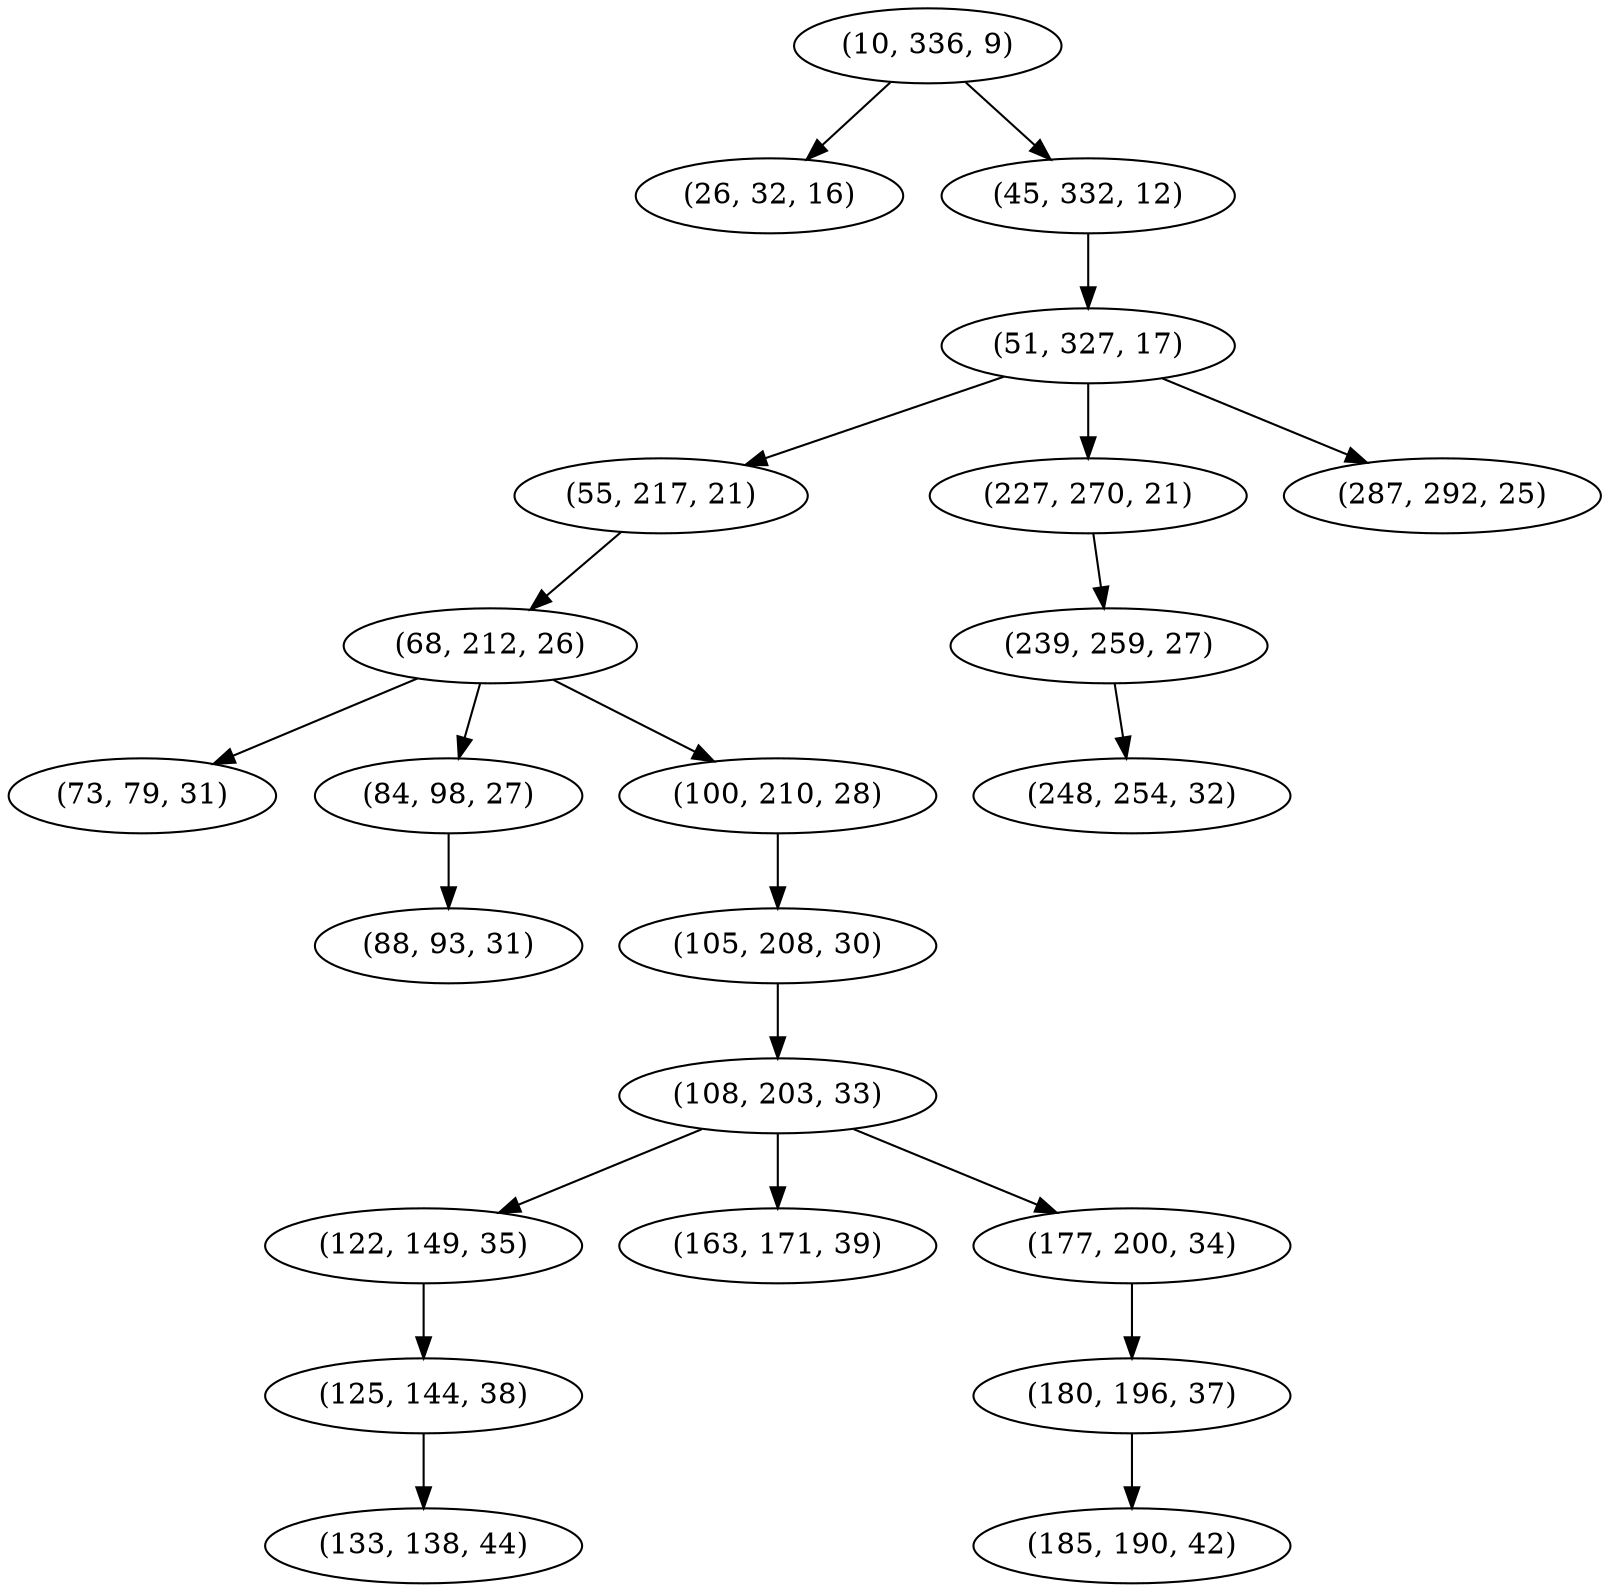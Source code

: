 digraph tree {
    "(10, 336, 9)";
    "(26, 32, 16)";
    "(45, 332, 12)";
    "(51, 327, 17)";
    "(55, 217, 21)";
    "(68, 212, 26)";
    "(73, 79, 31)";
    "(84, 98, 27)";
    "(88, 93, 31)";
    "(100, 210, 28)";
    "(105, 208, 30)";
    "(108, 203, 33)";
    "(122, 149, 35)";
    "(125, 144, 38)";
    "(133, 138, 44)";
    "(163, 171, 39)";
    "(177, 200, 34)";
    "(180, 196, 37)";
    "(185, 190, 42)";
    "(227, 270, 21)";
    "(239, 259, 27)";
    "(248, 254, 32)";
    "(287, 292, 25)";
    "(10, 336, 9)" -> "(26, 32, 16)";
    "(10, 336, 9)" -> "(45, 332, 12)";
    "(45, 332, 12)" -> "(51, 327, 17)";
    "(51, 327, 17)" -> "(55, 217, 21)";
    "(51, 327, 17)" -> "(227, 270, 21)";
    "(51, 327, 17)" -> "(287, 292, 25)";
    "(55, 217, 21)" -> "(68, 212, 26)";
    "(68, 212, 26)" -> "(73, 79, 31)";
    "(68, 212, 26)" -> "(84, 98, 27)";
    "(68, 212, 26)" -> "(100, 210, 28)";
    "(84, 98, 27)" -> "(88, 93, 31)";
    "(100, 210, 28)" -> "(105, 208, 30)";
    "(105, 208, 30)" -> "(108, 203, 33)";
    "(108, 203, 33)" -> "(122, 149, 35)";
    "(108, 203, 33)" -> "(163, 171, 39)";
    "(108, 203, 33)" -> "(177, 200, 34)";
    "(122, 149, 35)" -> "(125, 144, 38)";
    "(125, 144, 38)" -> "(133, 138, 44)";
    "(177, 200, 34)" -> "(180, 196, 37)";
    "(180, 196, 37)" -> "(185, 190, 42)";
    "(227, 270, 21)" -> "(239, 259, 27)";
    "(239, 259, 27)" -> "(248, 254, 32)";
}

